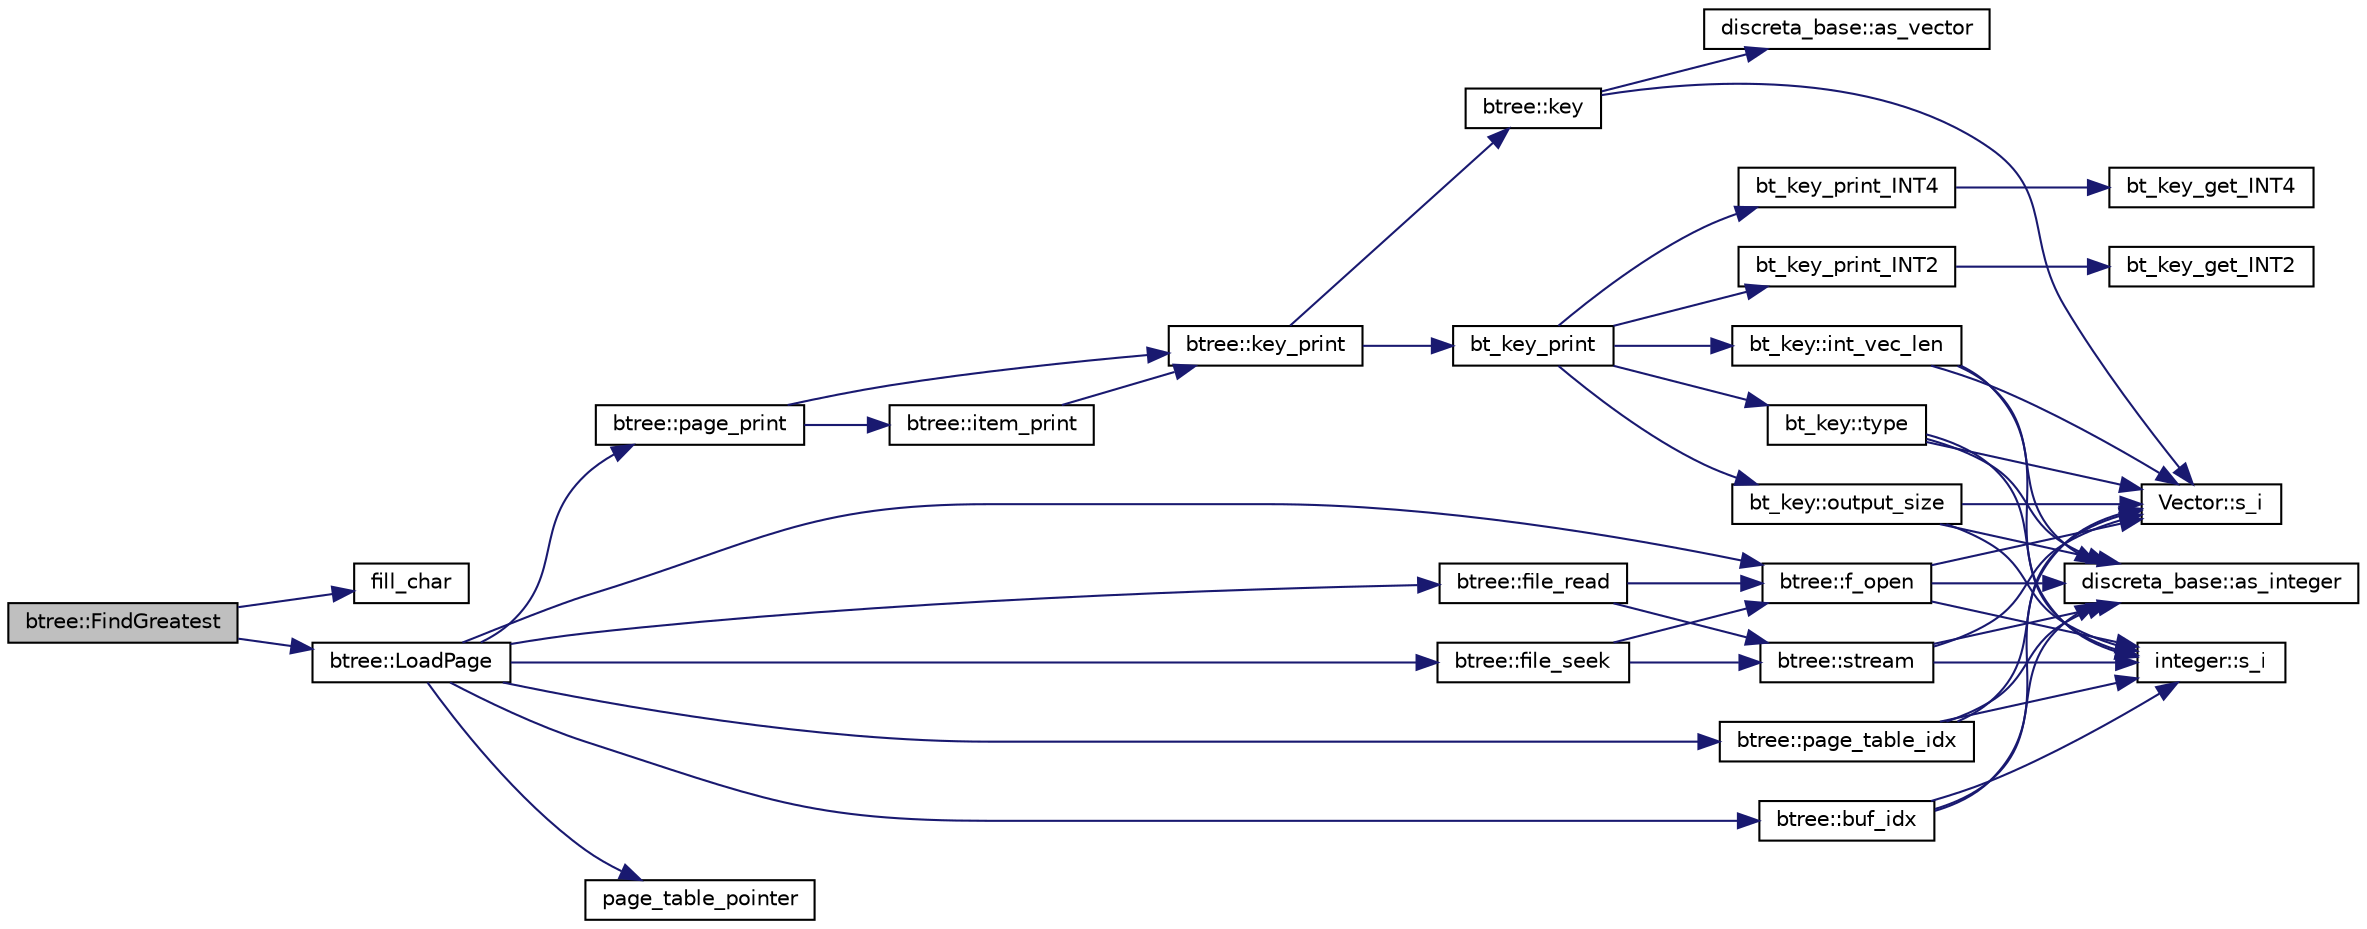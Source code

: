 digraph "btree::FindGreatest"
{
  edge [fontname="Helvetica",fontsize="10",labelfontname="Helvetica",labelfontsize="10"];
  node [fontname="Helvetica",fontsize="10",shape=record];
  rankdir="LR";
  Node1550 [label="btree::FindGreatest",height=0.2,width=0.4,color="black", fillcolor="grey75", style="filled", fontcolor="black"];
  Node1550 -> Node1551 [color="midnightblue",fontsize="10",style="solid",fontname="Helvetica"];
  Node1551 [label="fill_char",height=0.2,width=0.4,color="black", fillcolor="white", style="filled",URL="$d9/d60/discreta_8h.html#a0429f5462bfcfd509d83bc1f7ebfc818"];
  Node1550 -> Node1552 [color="midnightblue",fontsize="10",style="solid",fontname="Helvetica"];
  Node1552 [label="btree::LoadPage",height=0.2,width=0.4,color="black", fillcolor="white", style="filled",URL="$dd/db0/classbtree.html#a29d23b8b151b6b793aa1184ca6ccc947"];
  Node1552 -> Node1553 [color="midnightblue",fontsize="10",style="solid",fontname="Helvetica"];
  Node1553 [label="btree::f_open",height=0.2,width=0.4,color="black", fillcolor="white", style="filled",URL="$dd/db0/classbtree.html#a192d74607f02ea8e0ad631d6e6fd6704"];
  Node1553 -> Node1554 [color="midnightblue",fontsize="10",style="solid",fontname="Helvetica"];
  Node1554 [label="Vector::s_i",height=0.2,width=0.4,color="black", fillcolor="white", style="filled",URL="$d5/db2/class_vector.html#a1c4fe1752523df8119f70dd550244871"];
  Node1553 -> Node1555 [color="midnightblue",fontsize="10",style="solid",fontname="Helvetica"];
  Node1555 [label="discreta_base::as_integer",height=0.2,width=0.4,color="black", fillcolor="white", style="filled",URL="$d7/d71/classdiscreta__base.html#a00d7691eaf874fd283d942692fe8dd26"];
  Node1553 -> Node1556 [color="midnightblue",fontsize="10",style="solid",fontname="Helvetica"];
  Node1556 [label="integer::s_i",height=0.2,width=0.4,color="black", fillcolor="white", style="filled",URL="$d0/de5/classinteger.html#adf28e9f94d4c844adaa950deeb80b904"];
  Node1552 -> Node1557 [color="midnightblue",fontsize="10",style="solid",fontname="Helvetica"];
  Node1557 [label="btree::buf_idx",height=0.2,width=0.4,color="black", fillcolor="white", style="filled",URL="$dd/db0/classbtree.html#a6a928fc93c93d8b5a83ad1ba699b453e"];
  Node1557 -> Node1554 [color="midnightblue",fontsize="10",style="solid",fontname="Helvetica"];
  Node1557 -> Node1555 [color="midnightblue",fontsize="10",style="solid",fontname="Helvetica"];
  Node1557 -> Node1556 [color="midnightblue",fontsize="10",style="solid",fontname="Helvetica"];
  Node1552 -> Node1558 [color="midnightblue",fontsize="10",style="solid",fontname="Helvetica"];
  Node1558 [label="page_table_pointer",height=0.2,width=0.4,color="black", fillcolor="white", style="filled",URL="$d9/d60/discreta_8h.html#a53208086adbea2817fe45f917410d9d0"];
  Node1552 -> Node1559 [color="midnightblue",fontsize="10",style="solid",fontname="Helvetica"];
  Node1559 [label="btree::page_table_idx",height=0.2,width=0.4,color="black", fillcolor="white", style="filled",URL="$dd/db0/classbtree.html#abc6a6f309e4c61cb5a7f4c4a248d384d"];
  Node1559 -> Node1554 [color="midnightblue",fontsize="10",style="solid",fontname="Helvetica"];
  Node1559 -> Node1555 [color="midnightblue",fontsize="10",style="solid",fontname="Helvetica"];
  Node1559 -> Node1556 [color="midnightblue",fontsize="10",style="solid",fontname="Helvetica"];
  Node1552 -> Node1560 [color="midnightblue",fontsize="10",style="solid",fontname="Helvetica"];
  Node1560 [label="btree::file_seek",height=0.2,width=0.4,color="black", fillcolor="white", style="filled",URL="$dd/db0/classbtree.html#a829c985973c7c164fda2d81398e13504"];
  Node1560 -> Node1553 [color="midnightblue",fontsize="10",style="solid",fontname="Helvetica"];
  Node1560 -> Node1561 [color="midnightblue",fontsize="10",style="solid",fontname="Helvetica"];
  Node1561 [label="btree::stream",height=0.2,width=0.4,color="black", fillcolor="white", style="filled",URL="$dd/db0/classbtree.html#af99e68df8c3674b7d77ed80a8bbcffac"];
  Node1561 -> Node1554 [color="midnightblue",fontsize="10",style="solid",fontname="Helvetica"];
  Node1561 -> Node1555 [color="midnightblue",fontsize="10",style="solid",fontname="Helvetica"];
  Node1561 -> Node1556 [color="midnightblue",fontsize="10",style="solid",fontname="Helvetica"];
  Node1552 -> Node1562 [color="midnightblue",fontsize="10",style="solid",fontname="Helvetica"];
  Node1562 [label="btree::file_read",height=0.2,width=0.4,color="black", fillcolor="white", style="filled",URL="$dd/db0/classbtree.html#ab0b9bbc01c3d3836048934e90aec5f6c"];
  Node1562 -> Node1553 [color="midnightblue",fontsize="10",style="solid",fontname="Helvetica"];
  Node1562 -> Node1561 [color="midnightblue",fontsize="10",style="solid",fontname="Helvetica"];
  Node1552 -> Node1563 [color="midnightblue",fontsize="10",style="solid",fontname="Helvetica"];
  Node1563 [label="btree::page_print",height=0.2,width=0.4,color="black", fillcolor="white", style="filled",URL="$dd/db0/classbtree.html#ae6ffbcdff58a0c738d1a0e27a963da5d"];
  Node1563 -> Node1564 [color="midnightblue",fontsize="10",style="solid",fontname="Helvetica"];
  Node1564 [label="btree::item_print",height=0.2,width=0.4,color="black", fillcolor="white", style="filled",URL="$dd/db0/classbtree.html#aca05a17e852f911cf7b1a971e7e7ad08"];
  Node1564 -> Node1565 [color="midnightblue",fontsize="10",style="solid",fontname="Helvetica"];
  Node1565 [label="btree::key_print",height=0.2,width=0.4,color="black", fillcolor="white", style="filled",URL="$dd/db0/classbtree.html#a4d527d5afa4891a2fa69fc1a07c48627"];
  Node1565 -> Node1566 [color="midnightblue",fontsize="10",style="solid",fontname="Helvetica"];
  Node1566 [label="bt_key_print",height=0.2,width=0.4,color="black", fillcolor="white", style="filled",URL="$d0/db3/bt__key_8_c.html#a14b2a3662044cca4e54d45f271c947aa"];
  Node1566 -> Node1567 [color="midnightblue",fontsize="10",style="solid",fontname="Helvetica"];
  Node1567 [label="bt_key::type",height=0.2,width=0.4,color="black", fillcolor="white", style="filled",URL="$d1/de5/classbt__key.html#ae788a415a20f75fe7160408a055bb33f"];
  Node1567 -> Node1554 [color="midnightblue",fontsize="10",style="solid",fontname="Helvetica"];
  Node1567 -> Node1555 [color="midnightblue",fontsize="10",style="solid",fontname="Helvetica"];
  Node1567 -> Node1556 [color="midnightblue",fontsize="10",style="solid",fontname="Helvetica"];
  Node1566 -> Node1568 [color="midnightblue",fontsize="10",style="solid",fontname="Helvetica"];
  Node1568 [label="bt_key::output_size",height=0.2,width=0.4,color="black", fillcolor="white", style="filled",URL="$d1/de5/classbt__key.html#acb48f95d030f62c56051d0cd6e013394"];
  Node1568 -> Node1554 [color="midnightblue",fontsize="10",style="solid",fontname="Helvetica"];
  Node1568 -> Node1555 [color="midnightblue",fontsize="10",style="solid",fontname="Helvetica"];
  Node1568 -> Node1556 [color="midnightblue",fontsize="10",style="solid",fontname="Helvetica"];
  Node1566 -> Node1569 [color="midnightblue",fontsize="10",style="solid",fontname="Helvetica"];
  Node1569 [label="bt_key_print_INT4",height=0.2,width=0.4,color="black", fillcolor="white", style="filled",URL="$d0/db3/bt__key_8_c.html#ad752d162f10144228c321f41fb5b8bdd"];
  Node1569 -> Node1570 [color="midnightblue",fontsize="10",style="solid",fontname="Helvetica"];
  Node1570 [label="bt_key_get_INT4",height=0.2,width=0.4,color="black", fillcolor="white", style="filled",URL="$d0/db3/bt__key_8_c.html#ae2728a8a265629876b486504625977fa"];
  Node1566 -> Node1571 [color="midnightblue",fontsize="10",style="solid",fontname="Helvetica"];
  Node1571 [label="bt_key_print_INT2",height=0.2,width=0.4,color="black", fillcolor="white", style="filled",URL="$d0/db3/bt__key_8_c.html#a557e01620ef554044797f4e097ba0924"];
  Node1571 -> Node1572 [color="midnightblue",fontsize="10",style="solid",fontname="Helvetica"];
  Node1572 [label="bt_key_get_INT2",height=0.2,width=0.4,color="black", fillcolor="white", style="filled",URL="$d0/db3/bt__key_8_c.html#a6a73c042fa4b7f530a244c4fc6c9e8f2"];
  Node1566 -> Node1573 [color="midnightblue",fontsize="10",style="solid",fontname="Helvetica"];
  Node1573 [label="bt_key::int_vec_len",height=0.2,width=0.4,color="black", fillcolor="white", style="filled",URL="$d1/de5/classbt__key.html#ac8e43906f79bacf330fa1726925b7e37"];
  Node1573 -> Node1554 [color="midnightblue",fontsize="10",style="solid",fontname="Helvetica"];
  Node1573 -> Node1555 [color="midnightblue",fontsize="10",style="solid",fontname="Helvetica"];
  Node1573 -> Node1556 [color="midnightblue",fontsize="10",style="solid",fontname="Helvetica"];
  Node1565 -> Node1574 [color="midnightblue",fontsize="10",style="solid",fontname="Helvetica"];
  Node1574 [label="btree::key",height=0.2,width=0.4,color="black", fillcolor="white", style="filled",URL="$dd/db0/classbtree.html#abc561b2c60acc5a699637b7eb2549503"];
  Node1574 -> Node1554 [color="midnightblue",fontsize="10",style="solid",fontname="Helvetica"];
  Node1574 -> Node1575 [color="midnightblue",fontsize="10",style="solid",fontname="Helvetica"];
  Node1575 [label="discreta_base::as_vector",height=0.2,width=0.4,color="black", fillcolor="white", style="filled",URL="$d7/d71/classdiscreta__base.html#a7bdd6cae39c380b128ee9e17e42cf020"];
  Node1563 -> Node1565 [color="midnightblue",fontsize="10",style="solid",fontname="Helvetica"];
}
